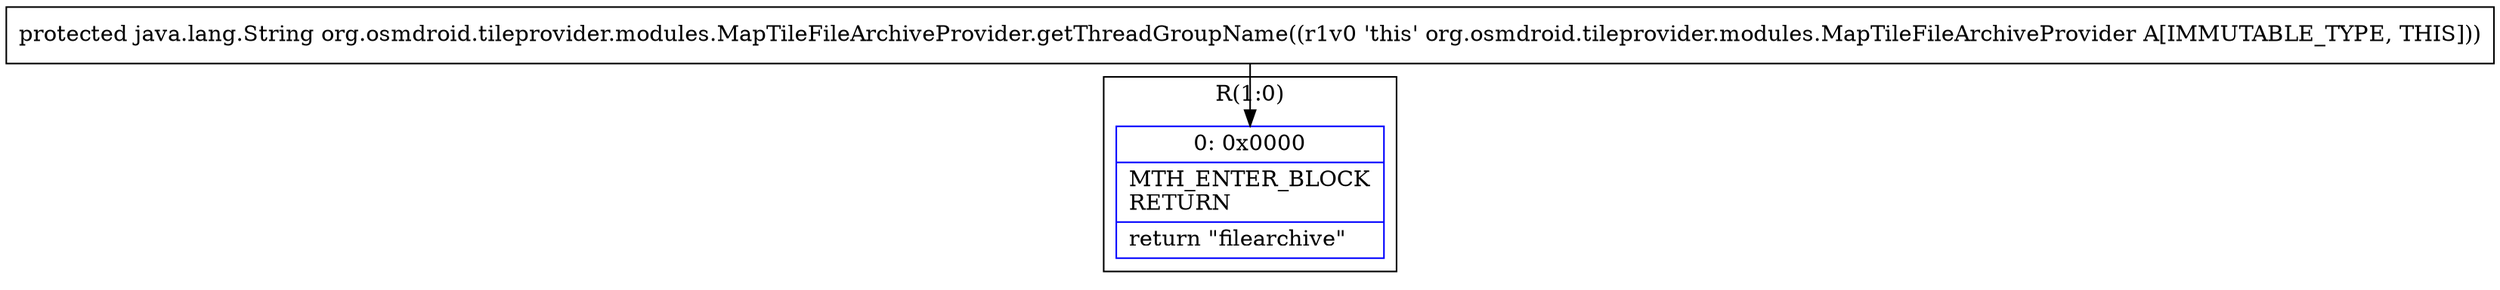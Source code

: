 digraph "CFG fororg.osmdroid.tileprovider.modules.MapTileFileArchiveProvider.getThreadGroupName()Ljava\/lang\/String;" {
subgraph cluster_Region_1593469852 {
label = "R(1:0)";
node [shape=record,color=blue];
Node_0 [shape=record,label="{0\:\ 0x0000|MTH_ENTER_BLOCK\lRETURN\l|return \"filearchive\"\l}"];
}
MethodNode[shape=record,label="{protected java.lang.String org.osmdroid.tileprovider.modules.MapTileFileArchiveProvider.getThreadGroupName((r1v0 'this' org.osmdroid.tileprovider.modules.MapTileFileArchiveProvider A[IMMUTABLE_TYPE, THIS])) }"];
MethodNode -> Node_0;
}

